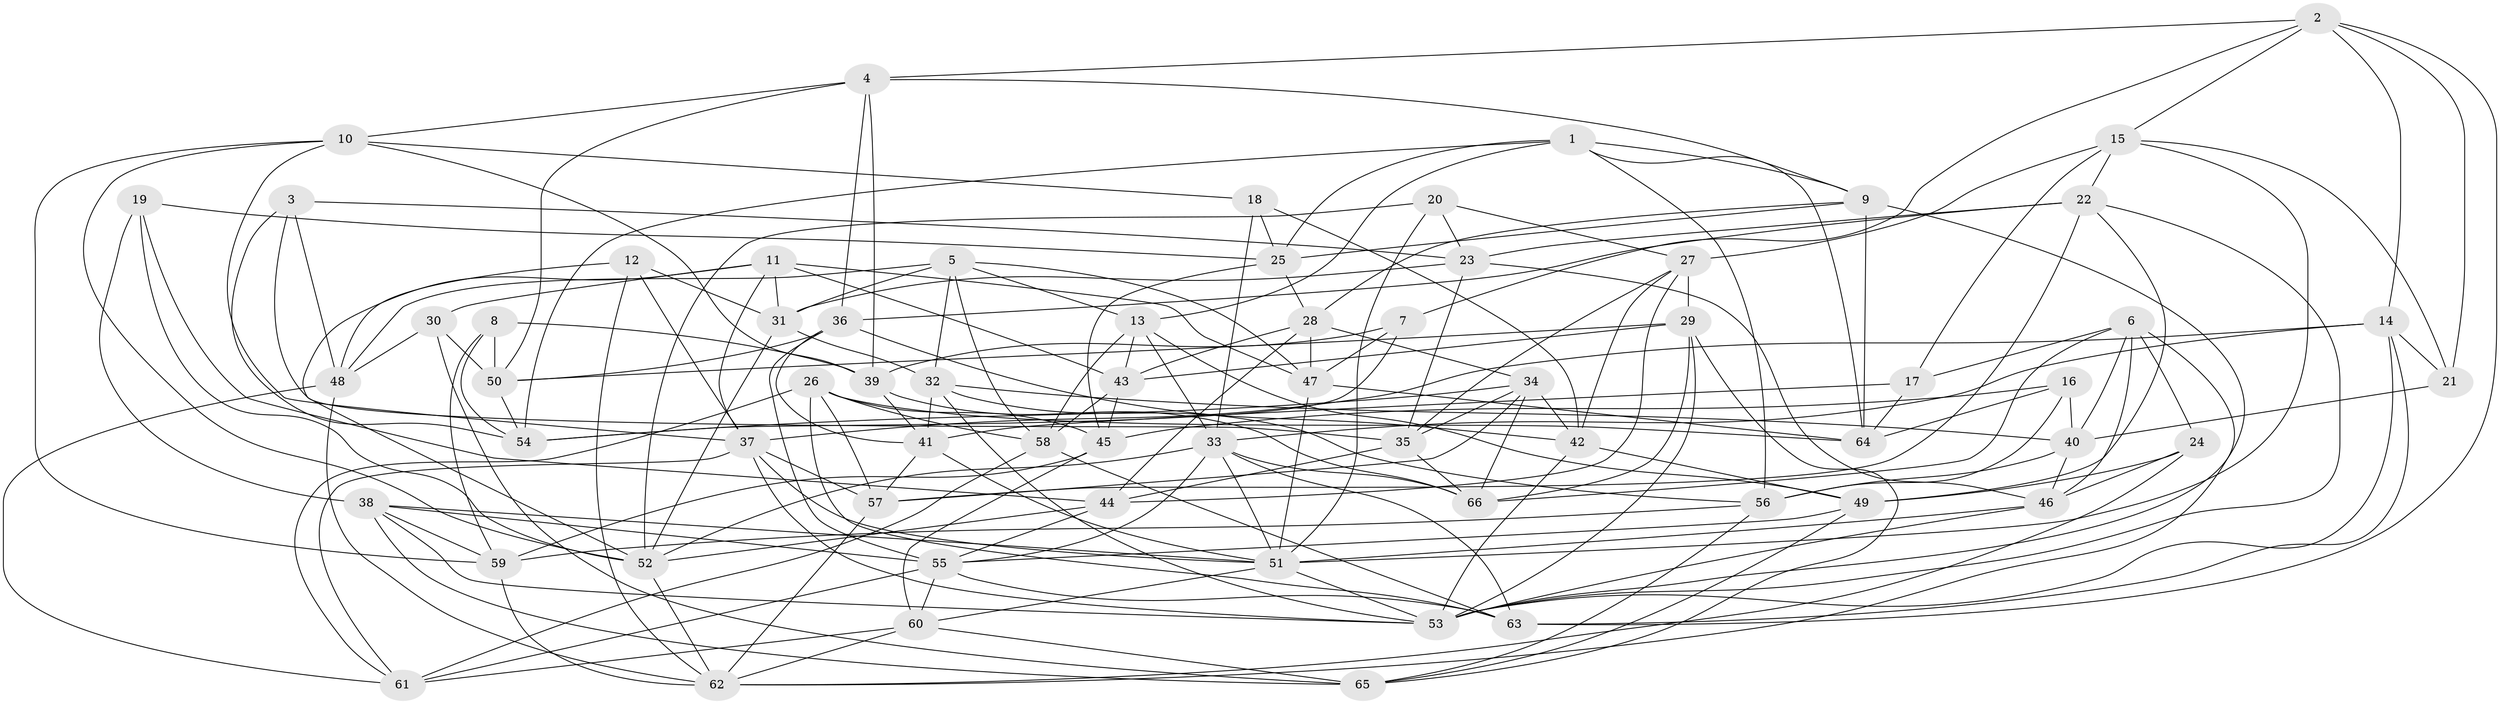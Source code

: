// original degree distribution, {4: 1.0}
// Generated by graph-tools (version 1.1) at 2025/50/03/09/25 03:50:55]
// undirected, 66 vertices, 195 edges
graph export_dot {
graph [start="1"]
  node [color=gray90,style=filled];
  1;
  2;
  3;
  4;
  5;
  6;
  7;
  8;
  9;
  10;
  11;
  12;
  13;
  14;
  15;
  16;
  17;
  18;
  19;
  20;
  21;
  22;
  23;
  24;
  25;
  26;
  27;
  28;
  29;
  30;
  31;
  32;
  33;
  34;
  35;
  36;
  37;
  38;
  39;
  40;
  41;
  42;
  43;
  44;
  45;
  46;
  47;
  48;
  49;
  50;
  51;
  52;
  53;
  54;
  55;
  56;
  57;
  58;
  59;
  60;
  61;
  62;
  63;
  64;
  65;
  66;
  1 -- 9 [weight=1.0];
  1 -- 13 [weight=1.0];
  1 -- 25 [weight=1.0];
  1 -- 54 [weight=1.0];
  1 -- 56 [weight=1.0];
  1 -- 64 [weight=1.0];
  2 -- 4 [weight=1.0];
  2 -- 7 [weight=1.0];
  2 -- 14 [weight=1.0];
  2 -- 15 [weight=1.0];
  2 -- 21 [weight=1.0];
  2 -- 63 [weight=1.0];
  3 -- 23 [weight=1.0];
  3 -- 35 [weight=1.0];
  3 -- 48 [weight=1.0];
  3 -- 54 [weight=1.0];
  4 -- 9 [weight=1.0];
  4 -- 10 [weight=1.0];
  4 -- 36 [weight=1.0];
  4 -- 39 [weight=1.0];
  4 -- 50 [weight=1.0];
  5 -- 13 [weight=1.0];
  5 -- 31 [weight=1.0];
  5 -- 32 [weight=1.0];
  5 -- 47 [weight=1.0];
  5 -- 48 [weight=1.0];
  5 -- 58 [weight=1.0];
  6 -- 17 [weight=1.0];
  6 -- 24 [weight=1.0];
  6 -- 40 [weight=1.0];
  6 -- 46 [weight=1.0];
  6 -- 62 [weight=1.0];
  6 -- 66 [weight=1.0];
  7 -- 39 [weight=1.0];
  7 -- 47 [weight=1.0];
  7 -- 54 [weight=1.0];
  8 -- 39 [weight=1.0];
  8 -- 50 [weight=1.0];
  8 -- 54 [weight=1.0];
  8 -- 59 [weight=1.0];
  9 -- 25 [weight=1.0];
  9 -- 28 [weight=1.0];
  9 -- 53 [weight=1.0];
  9 -- 64 [weight=1.0];
  10 -- 18 [weight=1.0];
  10 -- 37 [weight=1.0];
  10 -- 39 [weight=1.0];
  10 -- 52 [weight=1.0];
  10 -- 59 [weight=1.0];
  11 -- 30 [weight=1.0];
  11 -- 31 [weight=1.0];
  11 -- 37 [weight=1.0];
  11 -- 43 [weight=1.0];
  11 -- 47 [weight=1.0];
  11 -- 52 [weight=1.0];
  12 -- 31 [weight=1.0];
  12 -- 37 [weight=1.0];
  12 -- 48 [weight=1.0];
  12 -- 62 [weight=1.0];
  13 -- 33 [weight=1.0];
  13 -- 43 [weight=1.0];
  13 -- 49 [weight=1.0];
  13 -- 58 [weight=1.0];
  14 -- 21 [weight=1.0];
  14 -- 33 [weight=1.0];
  14 -- 37 [weight=1.0];
  14 -- 53 [weight=1.0];
  14 -- 63 [weight=1.0];
  15 -- 17 [weight=1.0];
  15 -- 21 [weight=1.0];
  15 -- 22 [weight=1.0];
  15 -- 27 [weight=1.0];
  15 -- 51 [weight=1.0];
  16 -- 40 [weight=1.0];
  16 -- 45 [weight=1.0];
  16 -- 56 [weight=1.0];
  16 -- 64 [weight=1.0];
  17 -- 41 [weight=1.0];
  17 -- 64 [weight=1.0];
  18 -- 25 [weight=1.0];
  18 -- 33 [weight=1.0];
  18 -- 42 [weight=1.0];
  19 -- 25 [weight=1.0];
  19 -- 38 [weight=1.0];
  19 -- 44 [weight=1.0];
  19 -- 52 [weight=1.0];
  20 -- 23 [weight=1.0];
  20 -- 27 [weight=1.0];
  20 -- 51 [weight=1.0];
  20 -- 52 [weight=1.0];
  21 -- 40 [weight=1.0];
  22 -- 23 [weight=1.0];
  22 -- 36 [weight=1.0];
  22 -- 49 [weight=1.0];
  22 -- 53 [weight=1.0];
  22 -- 57 [weight=1.0];
  23 -- 31 [weight=1.0];
  23 -- 35 [weight=1.0];
  23 -- 46 [weight=1.0];
  24 -- 46 [weight=1.0];
  24 -- 49 [weight=1.0];
  24 -- 62 [weight=1.0];
  25 -- 28 [weight=1.0];
  25 -- 45 [weight=1.0];
  26 -- 45 [weight=1.0];
  26 -- 57 [weight=1.0];
  26 -- 58 [weight=1.0];
  26 -- 61 [weight=1.0];
  26 -- 63 [weight=1.0];
  26 -- 64 [weight=1.0];
  27 -- 29 [weight=1.0];
  27 -- 35 [weight=1.0];
  27 -- 42 [weight=1.0];
  27 -- 44 [weight=1.0];
  28 -- 34 [weight=1.0];
  28 -- 43 [weight=1.0];
  28 -- 44 [weight=1.0];
  28 -- 47 [weight=1.0];
  29 -- 43 [weight=1.0];
  29 -- 50 [weight=1.0];
  29 -- 53 [weight=1.0];
  29 -- 65 [weight=1.0];
  29 -- 66 [weight=1.0];
  30 -- 48 [weight=1.0];
  30 -- 50 [weight=1.0];
  30 -- 65 [weight=1.0];
  31 -- 32 [weight=1.0];
  31 -- 52 [weight=1.0];
  32 -- 40 [weight=1.0];
  32 -- 41 [weight=1.0];
  32 -- 53 [weight=1.0];
  32 -- 56 [weight=1.0];
  33 -- 51 [weight=1.0];
  33 -- 52 [weight=1.0];
  33 -- 55 [weight=1.0];
  33 -- 63 [weight=1.0];
  33 -- 66 [weight=1.0];
  34 -- 35 [weight=1.0];
  34 -- 42 [weight=1.0];
  34 -- 54 [weight=1.0];
  34 -- 57 [weight=1.0];
  34 -- 66 [weight=1.0];
  35 -- 44 [weight=1.0];
  35 -- 66 [weight=1.0];
  36 -- 41 [weight=1.0];
  36 -- 42 [weight=1.0];
  36 -- 50 [weight=1.0];
  36 -- 55 [weight=1.0];
  37 -- 51 [weight=1.0];
  37 -- 53 [weight=1.0];
  37 -- 57 [weight=1.0];
  37 -- 61 [weight=1.0];
  38 -- 51 [weight=1.0];
  38 -- 53 [weight=1.0];
  38 -- 55 [weight=1.0];
  38 -- 59 [weight=1.0];
  38 -- 65 [weight=1.0];
  39 -- 41 [weight=1.0];
  39 -- 66 [weight=1.0];
  40 -- 46 [weight=1.0];
  40 -- 56 [weight=1.0];
  41 -- 51 [weight=1.0];
  41 -- 57 [weight=1.0];
  42 -- 49 [weight=1.0];
  42 -- 53 [weight=1.0];
  43 -- 45 [weight=1.0];
  43 -- 58 [weight=1.0];
  44 -- 52 [weight=1.0];
  44 -- 55 [weight=1.0];
  45 -- 59 [weight=1.0];
  45 -- 60 [weight=1.0];
  46 -- 51 [weight=1.0];
  46 -- 53 [weight=1.0];
  47 -- 51 [weight=1.0];
  47 -- 64 [weight=1.0];
  48 -- 61 [weight=1.0];
  48 -- 62 [weight=1.0];
  49 -- 55 [weight=1.0];
  49 -- 65 [weight=1.0];
  50 -- 54 [weight=1.0];
  51 -- 53 [weight=1.0];
  51 -- 60 [weight=1.0];
  52 -- 62 [weight=1.0];
  55 -- 60 [weight=1.0];
  55 -- 61 [weight=1.0];
  55 -- 63 [weight=1.0];
  56 -- 59 [weight=1.0];
  56 -- 65 [weight=1.0];
  57 -- 62 [weight=1.0];
  58 -- 61 [weight=1.0];
  58 -- 63 [weight=1.0];
  59 -- 62 [weight=1.0];
  60 -- 61 [weight=1.0];
  60 -- 62 [weight=1.0];
  60 -- 65 [weight=1.0];
}
